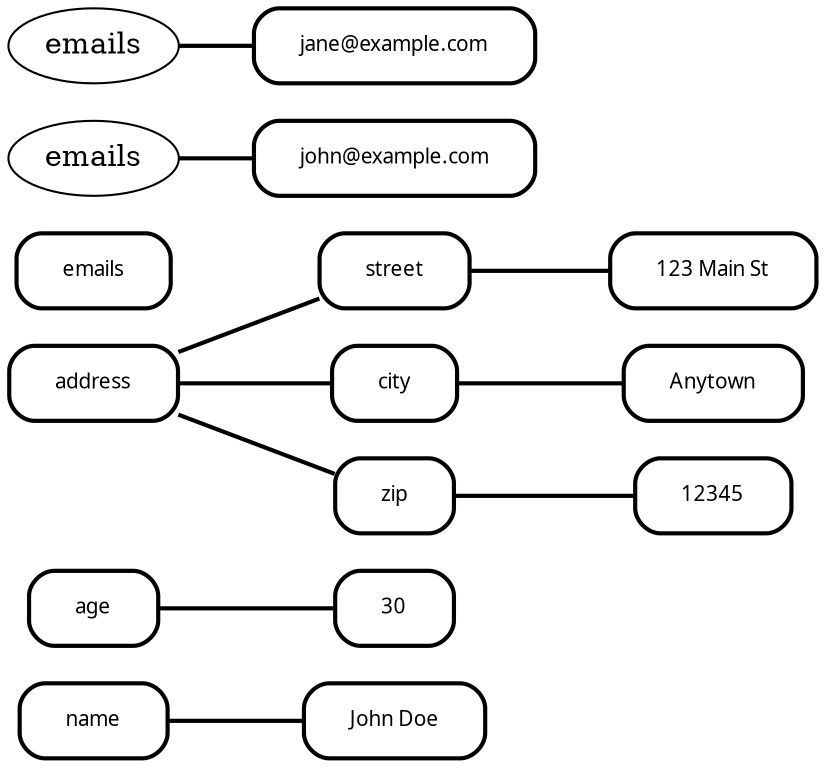 digraph  {
rankdir=LR;
name [fillcolor="#fafafa", fontname="Fira Mono", fontsize=10, label=name, margin="0.3,0.1", penwidth="2.0", shape=box, style=rounded];
"name/John Doe" [fillcolor="#fafafa", fontname="Fira Mono", fontsize=10, label="John Doe", margin="0.3,0.1", penwidth="2.0", shape=box, style=rounded];
age [fillcolor="#fafafa", fontname="Fira Mono", fontsize=10, label=age, margin="0.3,0.1", penwidth="2.0", shape=box, style=rounded];
"age/30" [fillcolor="#fafafa", fontname="Fira Mono", fontsize=10, label=30, margin="0.3,0.1", penwidth="2.0", shape=box, style=rounded];
address [fillcolor="#fafafa", fontname="Fira Mono", fontsize=10, label=address, margin="0.3,0.1", penwidth="2.0", shape=box, style=rounded];
"address/street" [fillcolor="#fafafa", fontname="Fira Mono", fontsize=10, label=street, margin="0.3,0.1", penwidth="2.0", shape=box, style=rounded];
"address/street/123 Main St" [fillcolor="#fafafa", fontname="Fira Mono", fontsize=10, label="123 Main St", margin="0.3,0.1", penwidth="2.0", shape=box, style=rounded];
"address/city" [fillcolor="#fafafa", fontname="Fira Mono", fontsize=10, label=city, margin="0.3,0.1", penwidth="2.0", shape=box, style=rounded];
"address/city/Anytown" [fillcolor="#fafafa", fontname="Fira Mono", fontsize=10, label=Anytown, margin="0.3,0.1", penwidth="2.0", shape=box, style=rounded];
"address/zip" [fillcolor="#fafafa", fontname="Fira Mono", fontsize=10, label=zip, margin="0.3,0.1", penwidth="2.0", shape=box, style=rounded];
"address/zip/12345" [fillcolor="#fafafa", fontname="Fira Mono", fontsize=10, label=12345, margin="0.3,0.1", penwidth="2.0", shape=box, style=rounded];
emails [fillcolor="#fafafa", fontname="Fira Mono", fontsize=10, label=emails, margin="0.3,0.1", penwidth="2.0", shape=box, style=rounded];
"john@example.com" [fillcolor="#fafafa", fontname="Fira Mono", fontsize=10, label="john@example.com", margin="0.3,0.1", penwidth="2.0", shape=box, style=rounded];
"emails/0/emails" [label=emails];
"jane@example.com" [fillcolor="#fafafa", fontname="Fira Mono", fontsize=10, label="jane@example.com", margin="0.3,0.1", penwidth="2.0", shape=box, style=rounded];
"emails/1/emails" [label=emails];
name -> "name/John Doe"  [arrowhead=none, key=0, penwidth="2.0"];
age -> "age/30"  [arrowhead=none, key=0, penwidth="2.0"];
address -> "address/street"  [arrowhead=none, key=0, penwidth="2.0"];
address -> "address/city"  [arrowhead=none, key=0, penwidth="2.0"];
address -> "address/zip"  [arrowhead=none, key=0, penwidth="2.0"];
"address/street" -> "address/street/123 Main St"  [arrowhead=none, key=0, penwidth="2.0"];
"address/city" -> "address/city/Anytown"  [arrowhead=none, key=0, penwidth="2.0"];
"address/zip" -> "address/zip/12345"  [arrowhead=none, key=0, penwidth="2.0"];
"emails/0/emails" -> "john@example.com"  [arrowhead=none, key=0, penwidth="2.0"];
"emails/1/emails" -> "jane@example.com"  [arrowhead=none, key=0, penwidth="2.0"];
}
